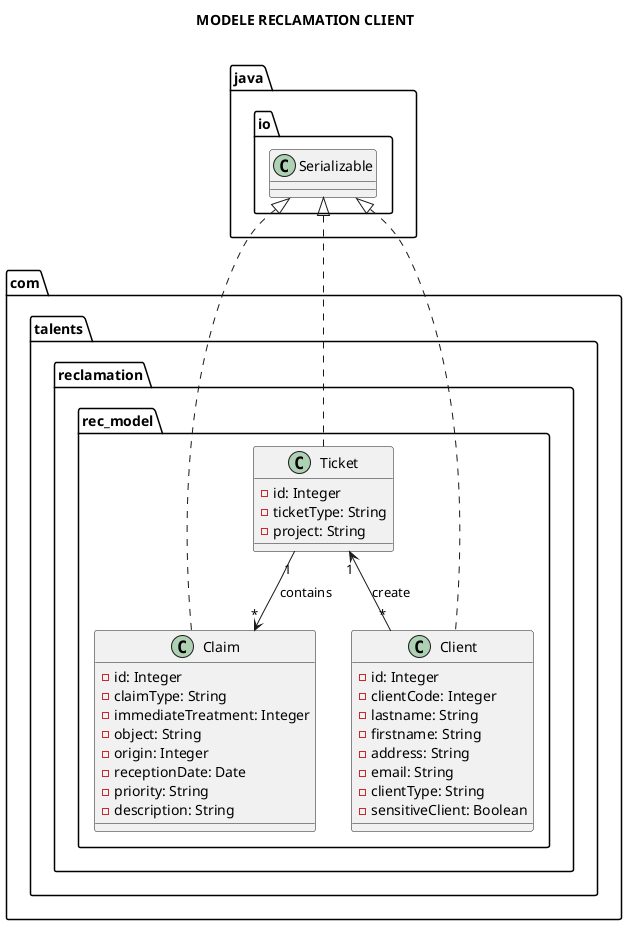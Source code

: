 @startuml

title MODELE RECLAMATION CLIENT \n

namespace com.talents.reclamation.rec_model {
    class com.talents.reclamation.rec_model.Claim {
        - id: Integer
        - claimType: String
        - immediateTreatment: Integer
        - object: String
        - origin: Integer
        - receptionDate: Date
        - priority: String
        - description: String
    }

    class com.talents.reclamation.rec_model.Client {
        - id: Integer
        - clientCode: Integer
        - lastname: String
        - firstname: String
        - address: String
        - email: String
        - clientType: String
        - sensitiveClient: Boolean
    }

    class com.talents.reclamation.rec_model.Ticket {
        - id: Integer
        - ticketType: String
        - project: String
    }

}



com.talents.reclamation.rec_model.Claim .up.|> java.io.Serializable
com.talents.reclamation.rec_model.Client .up.|> java.io.Serializable
com.talents.reclamation.rec_model.Ticket .up.|> java.io.Serializable
com.talents.reclamation.rec_model.Ticket "1" --> "*" com.talents.reclamation.rec_model.Claim : contains
com.talents.reclamation.rec_model.Ticket "1" <-- "*" com.talents.reclamation.rec_model.Client : create


@enduml